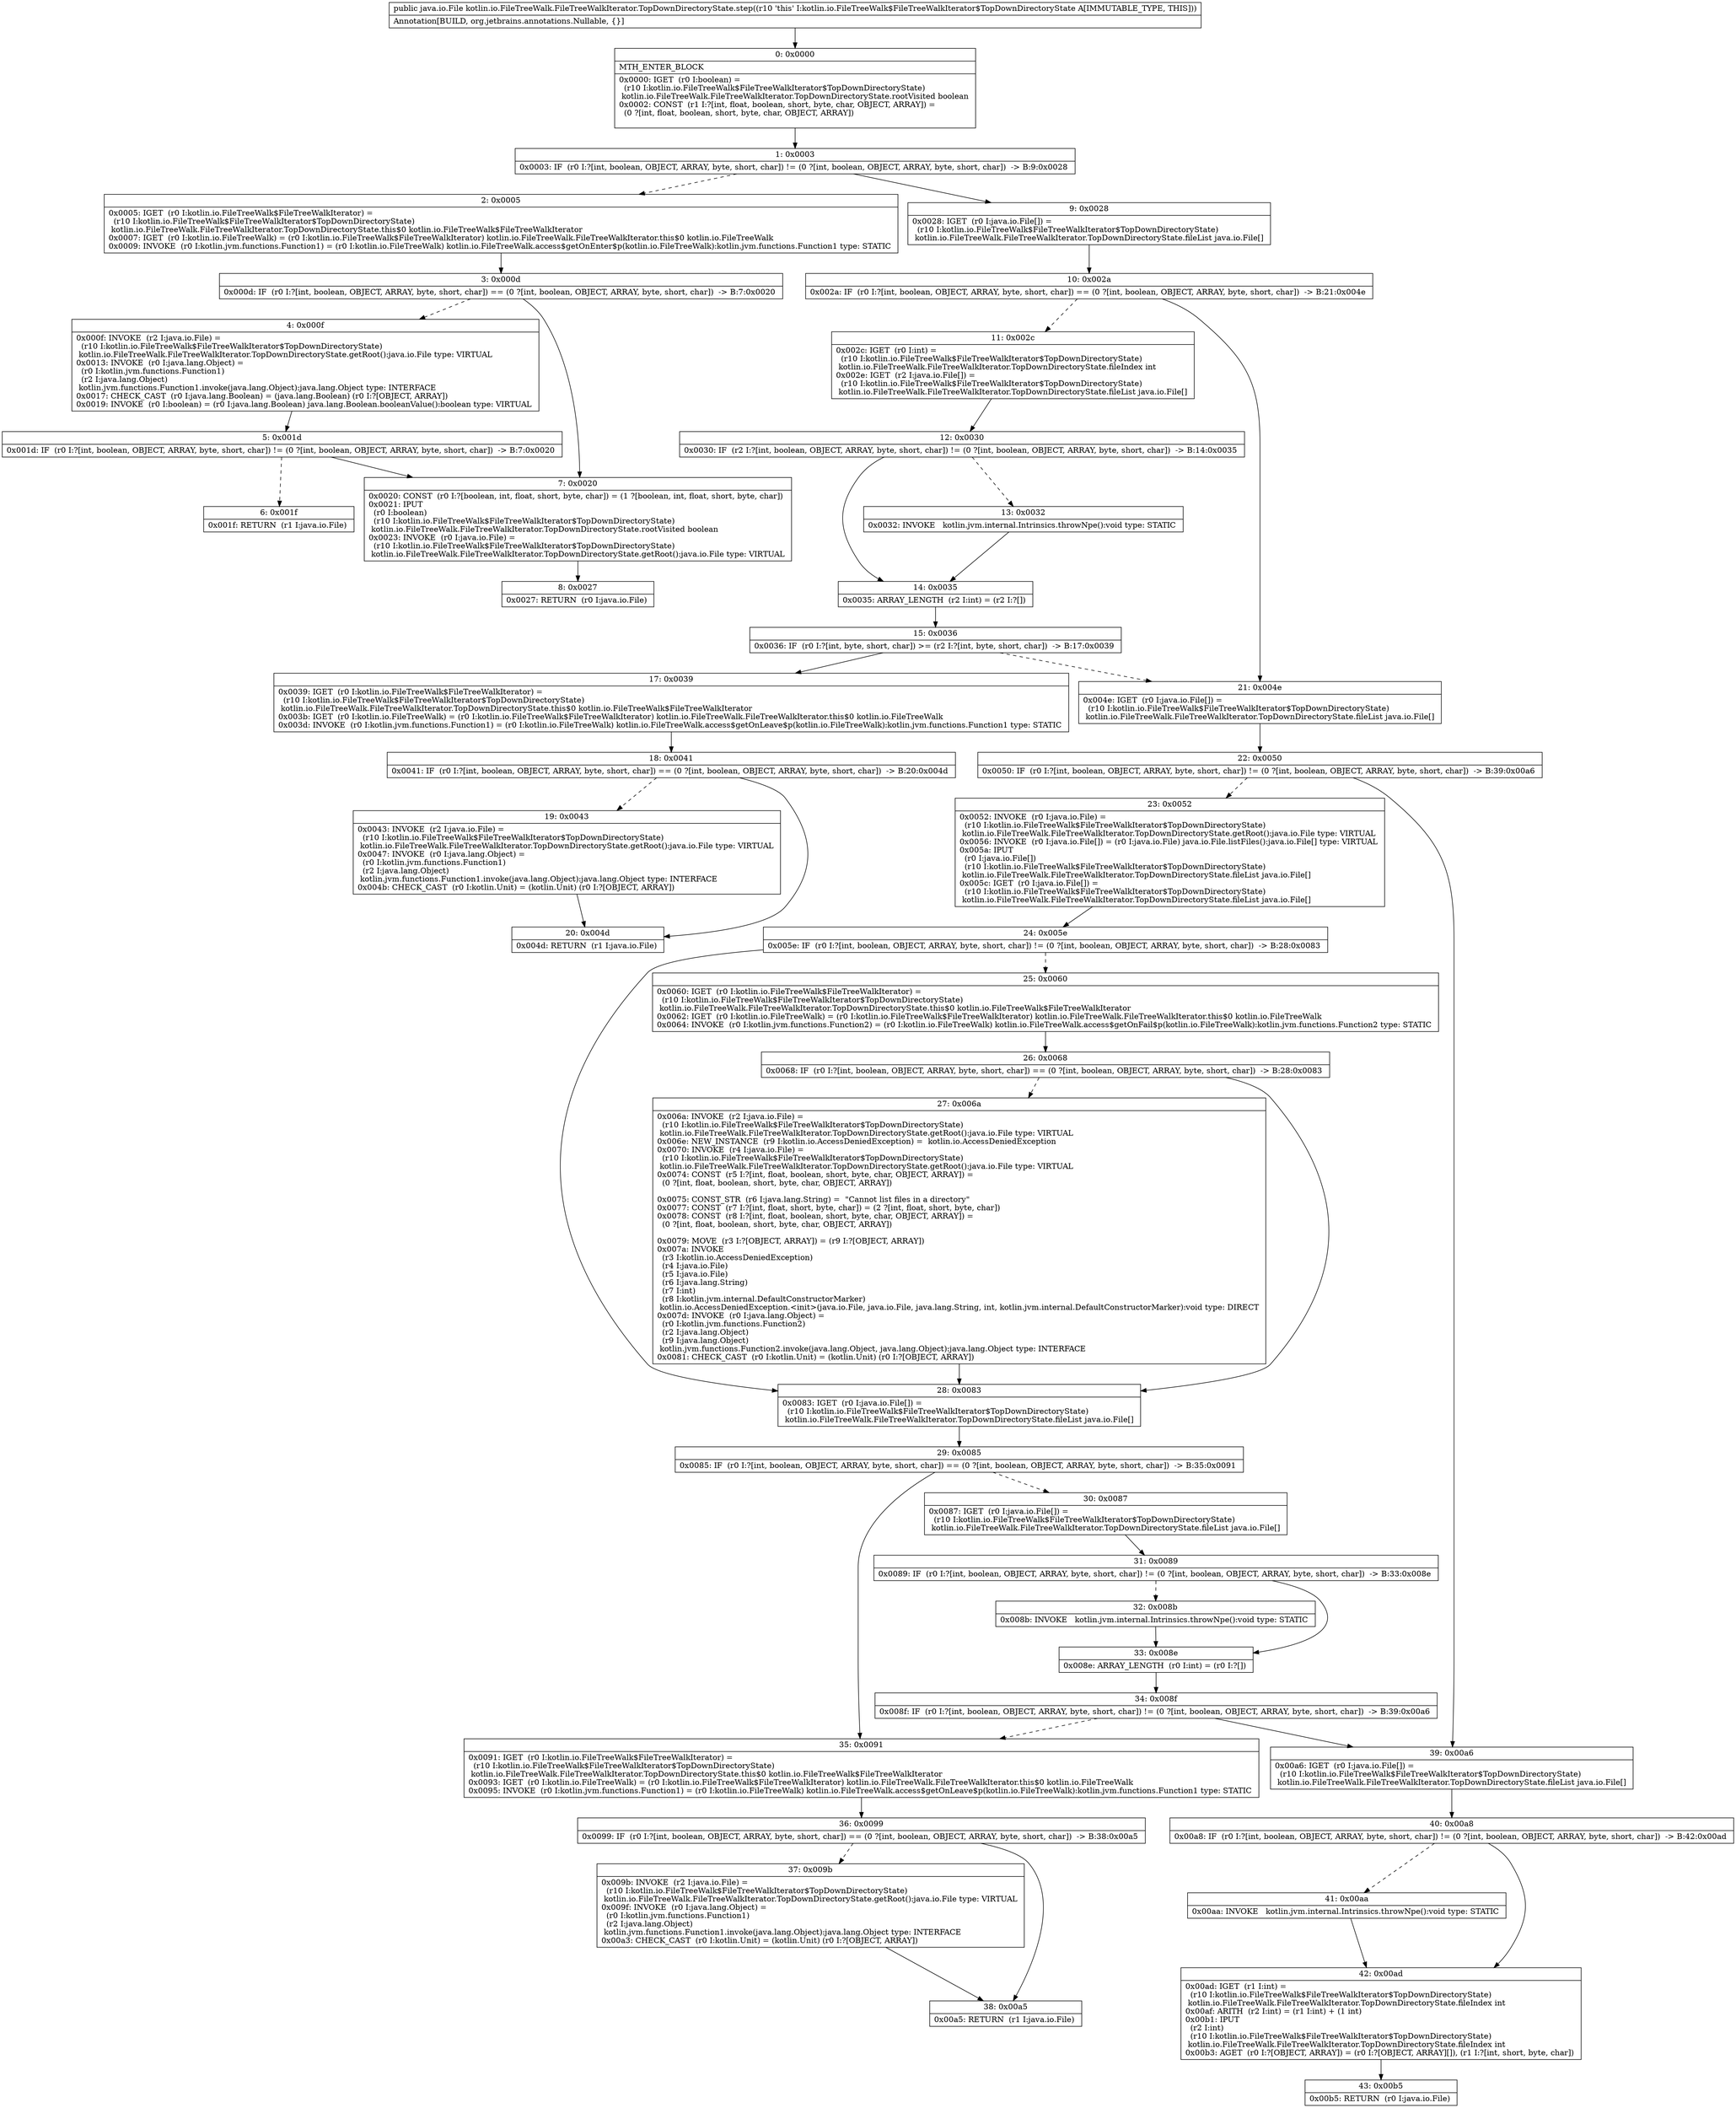digraph "CFG forkotlin.io.FileTreeWalk.FileTreeWalkIterator.TopDownDirectoryState.step()Ljava\/io\/File;" {
Node_0 [shape=record,label="{0\:\ 0x0000|MTH_ENTER_BLOCK\l|0x0000: IGET  (r0 I:boolean) = \l  (r10 I:kotlin.io.FileTreeWalk$FileTreeWalkIterator$TopDownDirectoryState)\l kotlin.io.FileTreeWalk.FileTreeWalkIterator.TopDownDirectoryState.rootVisited boolean \l0x0002: CONST  (r1 I:?[int, float, boolean, short, byte, char, OBJECT, ARRAY]) = \l  (0 ?[int, float, boolean, short, byte, char, OBJECT, ARRAY])\l \l}"];
Node_1 [shape=record,label="{1\:\ 0x0003|0x0003: IF  (r0 I:?[int, boolean, OBJECT, ARRAY, byte, short, char]) != (0 ?[int, boolean, OBJECT, ARRAY, byte, short, char])  \-\> B:9:0x0028 \l}"];
Node_2 [shape=record,label="{2\:\ 0x0005|0x0005: IGET  (r0 I:kotlin.io.FileTreeWalk$FileTreeWalkIterator) = \l  (r10 I:kotlin.io.FileTreeWalk$FileTreeWalkIterator$TopDownDirectoryState)\l kotlin.io.FileTreeWalk.FileTreeWalkIterator.TopDownDirectoryState.this$0 kotlin.io.FileTreeWalk$FileTreeWalkIterator \l0x0007: IGET  (r0 I:kotlin.io.FileTreeWalk) = (r0 I:kotlin.io.FileTreeWalk$FileTreeWalkIterator) kotlin.io.FileTreeWalk.FileTreeWalkIterator.this$0 kotlin.io.FileTreeWalk \l0x0009: INVOKE  (r0 I:kotlin.jvm.functions.Function1) = (r0 I:kotlin.io.FileTreeWalk) kotlin.io.FileTreeWalk.access$getOnEnter$p(kotlin.io.FileTreeWalk):kotlin.jvm.functions.Function1 type: STATIC \l}"];
Node_3 [shape=record,label="{3\:\ 0x000d|0x000d: IF  (r0 I:?[int, boolean, OBJECT, ARRAY, byte, short, char]) == (0 ?[int, boolean, OBJECT, ARRAY, byte, short, char])  \-\> B:7:0x0020 \l}"];
Node_4 [shape=record,label="{4\:\ 0x000f|0x000f: INVOKE  (r2 I:java.io.File) = \l  (r10 I:kotlin.io.FileTreeWalk$FileTreeWalkIterator$TopDownDirectoryState)\l kotlin.io.FileTreeWalk.FileTreeWalkIterator.TopDownDirectoryState.getRoot():java.io.File type: VIRTUAL \l0x0013: INVOKE  (r0 I:java.lang.Object) = \l  (r0 I:kotlin.jvm.functions.Function1)\l  (r2 I:java.lang.Object)\l kotlin.jvm.functions.Function1.invoke(java.lang.Object):java.lang.Object type: INTERFACE \l0x0017: CHECK_CAST  (r0 I:java.lang.Boolean) = (java.lang.Boolean) (r0 I:?[OBJECT, ARRAY]) \l0x0019: INVOKE  (r0 I:boolean) = (r0 I:java.lang.Boolean) java.lang.Boolean.booleanValue():boolean type: VIRTUAL \l}"];
Node_5 [shape=record,label="{5\:\ 0x001d|0x001d: IF  (r0 I:?[int, boolean, OBJECT, ARRAY, byte, short, char]) != (0 ?[int, boolean, OBJECT, ARRAY, byte, short, char])  \-\> B:7:0x0020 \l}"];
Node_6 [shape=record,label="{6\:\ 0x001f|0x001f: RETURN  (r1 I:java.io.File) \l}"];
Node_7 [shape=record,label="{7\:\ 0x0020|0x0020: CONST  (r0 I:?[boolean, int, float, short, byte, char]) = (1 ?[boolean, int, float, short, byte, char]) \l0x0021: IPUT  \l  (r0 I:boolean)\l  (r10 I:kotlin.io.FileTreeWalk$FileTreeWalkIterator$TopDownDirectoryState)\l kotlin.io.FileTreeWalk.FileTreeWalkIterator.TopDownDirectoryState.rootVisited boolean \l0x0023: INVOKE  (r0 I:java.io.File) = \l  (r10 I:kotlin.io.FileTreeWalk$FileTreeWalkIterator$TopDownDirectoryState)\l kotlin.io.FileTreeWalk.FileTreeWalkIterator.TopDownDirectoryState.getRoot():java.io.File type: VIRTUAL \l}"];
Node_8 [shape=record,label="{8\:\ 0x0027|0x0027: RETURN  (r0 I:java.io.File) \l}"];
Node_9 [shape=record,label="{9\:\ 0x0028|0x0028: IGET  (r0 I:java.io.File[]) = \l  (r10 I:kotlin.io.FileTreeWalk$FileTreeWalkIterator$TopDownDirectoryState)\l kotlin.io.FileTreeWalk.FileTreeWalkIterator.TopDownDirectoryState.fileList java.io.File[] \l}"];
Node_10 [shape=record,label="{10\:\ 0x002a|0x002a: IF  (r0 I:?[int, boolean, OBJECT, ARRAY, byte, short, char]) == (0 ?[int, boolean, OBJECT, ARRAY, byte, short, char])  \-\> B:21:0x004e \l}"];
Node_11 [shape=record,label="{11\:\ 0x002c|0x002c: IGET  (r0 I:int) = \l  (r10 I:kotlin.io.FileTreeWalk$FileTreeWalkIterator$TopDownDirectoryState)\l kotlin.io.FileTreeWalk.FileTreeWalkIterator.TopDownDirectoryState.fileIndex int \l0x002e: IGET  (r2 I:java.io.File[]) = \l  (r10 I:kotlin.io.FileTreeWalk$FileTreeWalkIterator$TopDownDirectoryState)\l kotlin.io.FileTreeWalk.FileTreeWalkIterator.TopDownDirectoryState.fileList java.io.File[] \l}"];
Node_12 [shape=record,label="{12\:\ 0x0030|0x0030: IF  (r2 I:?[int, boolean, OBJECT, ARRAY, byte, short, char]) != (0 ?[int, boolean, OBJECT, ARRAY, byte, short, char])  \-\> B:14:0x0035 \l}"];
Node_13 [shape=record,label="{13\:\ 0x0032|0x0032: INVOKE   kotlin.jvm.internal.Intrinsics.throwNpe():void type: STATIC \l}"];
Node_14 [shape=record,label="{14\:\ 0x0035|0x0035: ARRAY_LENGTH  (r2 I:int) = (r2 I:?[]) \l}"];
Node_15 [shape=record,label="{15\:\ 0x0036|0x0036: IF  (r0 I:?[int, byte, short, char]) \>= (r2 I:?[int, byte, short, char])  \-\> B:17:0x0039 \l}"];
Node_17 [shape=record,label="{17\:\ 0x0039|0x0039: IGET  (r0 I:kotlin.io.FileTreeWalk$FileTreeWalkIterator) = \l  (r10 I:kotlin.io.FileTreeWalk$FileTreeWalkIterator$TopDownDirectoryState)\l kotlin.io.FileTreeWalk.FileTreeWalkIterator.TopDownDirectoryState.this$0 kotlin.io.FileTreeWalk$FileTreeWalkIterator \l0x003b: IGET  (r0 I:kotlin.io.FileTreeWalk) = (r0 I:kotlin.io.FileTreeWalk$FileTreeWalkIterator) kotlin.io.FileTreeWalk.FileTreeWalkIterator.this$0 kotlin.io.FileTreeWalk \l0x003d: INVOKE  (r0 I:kotlin.jvm.functions.Function1) = (r0 I:kotlin.io.FileTreeWalk) kotlin.io.FileTreeWalk.access$getOnLeave$p(kotlin.io.FileTreeWalk):kotlin.jvm.functions.Function1 type: STATIC \l}"];
Node_18 [shape=record,label="{18\:\ 0x0041|0x0041: IF  (r0 I:?[int, boolean, OBJECT, ARRAY, byte, short, char]) == (0 ?[int, boolean, OBJECT, ARRAY, byte, short, char])  \-\> B:20:0x004d \l}"];
Node_19 [shape=record,label="{19\:\ 0x0043|0x0043: INVOKE  (r2 I:java.io.File) = \l  (r10 I:kotlin.io.FileTreeWalk$FileTreeWalkIterator$TopDownDirectoryState)\l kotlin.io.FileTreeWalk.FileTreeWalkIterator.TopDownDirectoryState.getRoot():java.io.File type: VIRTUAL \l0x0047: INVOKE  (r0 I:java.lang.Object) = \l  (r0 I:kotlin.jvm.functions.Function1)\l  (r2 I:java.lang.Object)\l kotlin.jvm.functions.Function1.invoke(java.lang.Object):java.lang.Object type: INTERFACE \l0x004b: CHECK_CAST  (r0 I:kotlin.Unit) = (kotlin.Unit) (r0 I:?[OBJECT, ARRAY]) \l}"];
Node_20 [shape=record,label="{20\:\ 0x004d|0x004d: RETURN  (r1 I:java.io.File) \l}"];
Node_21 [shape=record,label="{21\:\ 0x004e|0x004e: IGET  (r0 I:java.io.File[]) = \l  (r10 I:kotlin.io.FileTreeWalk$FileTreeWalkIterator$TopDownDirectoryState)\l kotlin.io.FileTreeWalk.FileTreeWalkIterator.TopDownDirectoryState.fileList java.io.File[] \l}"];
Node_22 [shape=record,label="{22\:\ 0x0050|0x0050: IF  (r0 I:?[int, boolean, OBJECT, ARRAY, byte, short, char]) != (0 ?[int, boolean, OBJECT, ARRAY, byte, short, char])  \-\> B:39:0x00a6 \l}"];
Node_23 [shape=record,label="{23\:\ 0x0052|0x0052: INVOKE  (r0 I:java.io.File) = \l  (r10 I:kotlin.io.FileTreeWalk$FileTreeWalkIterator$TopDownDirectoryState)\l kotlin.io.FileTreeWalk.FileTreeWalkIterator.TopDownDirectoryState.getRoot():java.io.File type: VIRTUAL \l0x0056: INVOKE  (r0 I:java.io.File[]) = (r0 I:java.io.File) java.io.File.listFiles():java.io.File[] type: VIRTUAL \l0x005a: IPUT  \l  (r0 I:java.io.File[])\l  (r10 I:kotlin.io.FileTreeWalk$FileTreeWalkIterator$TopDownDirectoryState)\l kotlin.io.FileTreeWalk.FileTreeWalkIterator.TopDownDirectoryState.fileList java.io.File[] \l0x005c: IGET  (r0 I:java.io.File[]) = \l  (r10 I:kotlin.io.FileTreeWalk$FileTreeWalkIterator$TopDownDirectoryState)\l kotlin.io.FileTreeWalk.FileTreeWalkIterator.TopDownDirectoryState.fileList java.io.File[] \l}"];
Node_24 [shape=record,label="{24\:\ 0x005e|0x005e: IF  (r0 I:?[int, boolean, OBJECT, ARRAY, byte, short, char]) != (0 ?[int, boolean, OBJECT, ARRAY, byte, short, char])  \-\> B:28:0x0083 \l}"];
Node_25 [shape=record,label="{25\:\ 0x0060|0x0060: IGET  (r0 I:kotlin.io.FileTreeWalk$FileTreeWalkIterator) = \l  (r10 I:kotlin.io.FileTreeWalk$FileTreeWalkIterator$TopDownDirectoryState)\l kotlin.io.FileTreeWalk.FileTreeWalkIterator.TopDownDirectoryState.this$0 kotlin.io.FileTreeWalk$FileTreeWalkIterator \l0x0062: IGET  (r0 I:kotlin.io.FileTreeWalk) = (r0 I:kotlin.io.FileTreeWalk$FileTreeWalkIterator) kotlin.io.FileTreeWalk.FileTreeWalkIterator.this$0 kotlin.io.FileTreeWalk \l0x0064: INVOKE  (r0 I:kotlin.jvm.functions.Function2) = (r0 I:kotlin.io.FileTreeWalk) kotlin.io.FileTreeWalk.access$getOnFail$p(kotlin.io.FileTreeWalk):kotlin.jvm.functions.Function2 type: STATIC \l}"];
Node_26 [shape=record,label="{26\:\ 0x0068|0x0068: IF  (r0 I:?[int, boolean, OBJECT, ARRAY, byte, short, char]) == (0 ?[int, boolean, OBJECT, ARRAY, byte, short, char])  \-\> B:28:0x0083 \l}"];
Node_27 [shape=record,label="{27\:\ 0x006a|0x006a: INVOKE  (r2 I:java.io.File) = \l  (r10 I:kotlin.io.FileTreeWalk$FileTreeWalkIterator$TopDownDirectoryState)\l kotlin.io.FileTreeWalk.FileTreeWalkIterator.TopDownDirectoryState.getRoot():java.io.File type: VIRTUAL \l0x006e: NEW_INSTANCE  (r9 I:kotlin.io.AccessDeniedException) =  kotlin.io.AccessDeniedException \l0x0070: INVOKE  (r4 I:java.io.File) = \l  (r10 I:kotlin.io.FileTreeWalk$FileTreeWalkIterator$TopDownDirectoryState)\l kotlin.io.FileTreeWalk.FileTreeWalkIterator.TopDownDirectoryState.getRoot():java.io.File type: VIRTUAL \l0x0074: CONST  (r5 I:?[int, float, boolean, short, byte, char, OBJECT, ARRAY]) = \l  (0 ?[int, float, boolean, short, byte, char, OBJECT, ARRAY])\l \l0x0075: CONST_STR  (r6 I:java.lang.String) =  \"Cannot list files in a directory\" \l0x0077: CONST  (r7 I:?[int, float, short, byte, char]) = (2 ?[int, float, short, byte, char]) \l0x0078: CONST  (r8 I:?[int, float, boolean, short, byte, char, OBJECT, ARRAY]) = \l  (0 ?[int, float, boolean, short, byte, char, OBJECT, ARRAY])\l \l0x0079: MOVE  (r3 I:?[OBJECT, ARRAY]) = (r9 I:?[OBJECT, ARRAY]) \l0x007a: INVOKE  \l  (r3 I:kotlin.io.AccessDeniedException)\l  (r4 I:java.io.File)\l  (r5 I:java.io.File)\l  (r6 I:java.lang.String)\l  (r7 I:int)\l  (r8 I:kotlin.jvm.internal.DefaultConstructorMarker)\l kotlin.io.AccessDeniedException.\<init\>(java.io.File, java.io.File, java.lang.String, int, kotlin.jvm.internal.DefaultConstructorMarker):void type: DIRECT \l0x007d: INVOKE  (r0 I:java.lang.Object) = \l  (r0 I:kotlin.jvm.functions.Function2)\l  (r2 I:java.lang.Object)\l  (r9 I:java.lang.Object)\l kotlin.jvm.functions.Function2.invoke(java.lang.Object, java.lang.Object):java.lang.Object type: INTERFACE \l0x0081: CHECK_CAST  (r0 I:kotlin.Unit) = (kotlin.Unit) (r0 I:?[OBJECT, ARRAY]) \l}"];
Node_28 [shape=record,label="{28\:\ 0x0083|0x0083: IGET  (r0 I:java.io.File[]) = \l  (r10 I:kotlin.io.FileTreeWalk$FileTreeWalkIterator$TopDownDirectoryState)\l kotlin.io.FileTreeWalk.FileTreeWalkIterator.TopDownDirectoryState.fileList java.io.File[] \l}"];
Node_29 [shape=record,label="{29\:\ 0x0085|0x0085: IF  (r0 I:?[int, boolean, OBJECT, ARRAY, byte, short, char]) == (0 ?[int, boolean, OBJECT, ARRAY, byte, short, char])  \-\> B:35:0x0091 \l}"];
Node_30 [shape=record,label="{30\:\ 0x0087|0x0087: IGET  (r0 I:java.io.File[]) = \l  (r10 I:kotlin.io.FileTreeWalk$FileTreeWalkIterator$TopDownDirectoryState)\l kotlin.io.FileTreeWalk.FileTreeWalkIterator.TopDownDirectoryState.fileList java.io.File[] \l}"];
Node_31 [shape=record,label="{31\:\ 0x0089|0x0089: IF  (r0 I:?[int, boolean, OBJECT, ARRAY, byte, short, char]) != (0 ?[int, boolean, OBJECT, ARRAY, byte, short, char])  \-\> B:33:0x008e \l}"];
Node_32 [shape=record,label="{32\:\ 0x008b|0x008b: INVOKE   kotlin.jvm.internal.Intrinsics.throwNpe():void type: STATIC \l}"];
Node_33 [shape=record,label="{33\:\ 0x008e|0x008e: ARRAY_LENGTH  (r0 I:int) = (r0 I:?[]) \l}"];
Node_34 [shape=record,label="{34\:\ 0x008f|0x008f: IF  (r0 I:?[int, boolean, OBJECT, ARRAY, byte, short, char]) != (0 ?[int, boolean, OBJECT, ARRAY, byte, short, char])  \-\> B:39:0x00a6 \l}"];
Node_35 [shape=record,label="{35\:\ 0x0091|0x0091: IGET  (r0 I:kotlin.io.FileTreeWalk$FileTreeWalkIterator) = \l  (r10 I:kotlin.io.FileTreeWalk$FileTreeWalkIterator$TopDownDirectoryState)\l kotlin.io.FileTreeWalk.FileTreeWalkIterator.TopDownDirectoryState.this$0 kotlin.io.FileTreeWalk$FileTreeWalkIterator \l0x0093: IGET  (r0 I:kotlin.io.FileTreeWalk) = (r0 I:kotlin.io.FileTreeWalk$FileTreeWalkIterator) kotlin.io.FileTreeWalk.FileTreeWalkIterator.this$0 kotlin.io.FileTreeWalk \l0x0095: INVOKE  (r0 I:kotlin.jvm.functions.Function1) = (r0 I:kotlin.io.FileTreeWalk) kotlin.io.FileTreeWalk.access$getOnLeave$p(kotlin.io.FileTreeWalk):kotlin.jvm.functions.Function1 type: STATIC \l}"];
Node_36 [shape=record,label="{36\:\ 0x0099|0x0099: IF  (r0 I:?[int, boolean, OBJECT, ARRAY, byte, short, char]) == (0 ?[int, boolean, OBJECT, ARRAY, byte, short, char])  \-\> B:38:0x00a5 \l}"];
Node_37 [shape=record,label="{37\:\ 0x009b|0x009b: INVOKE  (r2 I:java.io.File) = \l  (r10 I:kotlin.io.FileTreeWalk$FileTreeWalkIterator$TopDownDirectoryState)\l kotlin.io.FileTreeWalk.FileTreeWalkIterator.TopDownDirectoryState.getRoot():java.io.File type: VIRTUAL \l0x009f: INVOKE  (r0 I:java.lang.Object) = \l  (r0 I:kotlin.jvm.functions.Function1)\l  (r2 I:java.lang.Object)\l kotlin.jvm.functions.Function1.invoke(java.lang.Object):java.lang.Object type: INTERFACE \l0x00a3: CHECK_CAST  (r0 I:kotlin.Unit) = (kotlin.Unit) (r0 I:?[OBJECT, ARRAY]) \l}"];
Node_38 [shape=record,label="{38\:\ 0x00a5|0x00a5: RETURN  (r1 I:java.io.File) \l}"];
Node_39 [shape=record,label="{39\:\ 0x00a6|0x00a6: IGET  (r0 I:java.io.File[]) = \l  (r10 I:kotlin.io.FileTreeWalk$FileTreeWalkIterator$TopDownDirectoryState)\l kotlin.io.FileTreeWalk.FileTreeWalkIterator.TopDownDirectoryState.fileList java.io.File[] \l}"];
Node_40 [shape=record,label="{40\:\ 0x00a8|0x00a8: IF  (r0 I:?[int, boolean, OBJECT, ARRAY, byte, short, char]) != (0 ?[int, boolean, OBJECT, ARRAY, byte, short, char])  \-\> B:42:0x00ad \l}"];
Node_41 [shape=record,label="{41\:\ 0x00aa|0x00aa: INVOKE   kotlin.jvm.internal.Intrinsics.throwNpe():void type: STATIC \l}"];
Node_42 [shape=record,label="{42\:\ 0x00ad|0x00ad: IGET  (r1 I:int) = \l  (r10 I:kotlin.io.FileTreeWalk$FileTreeWalkIterator$TopDownDirectoryState)\l kotlin.io.FileTreeWalk.FileTreeWalkIterator.TopDownDirectoryState.fileIndex int \l0x00af: ARITH  (r2 I:int) = (r1 I:int) + (1 int) \l0x00b1: IPUT  \l  (r2 I:int)\l  (r10 I:kotlin.io.FileTreeWalk$FileTreeWalkIterator$TopDownDirectoryState)\l kotlin.io.FileTreeWalk.FileTreeWalkIterator.TopDownDirectoryState.fileIndex int \l0x00b3: AGET  (r0 I:?[OBJECT, ARRAY]) = (r0 I:?[OBJECT, ARRAY][]), (r1 I:?[int, short, byte, char]) \l}"];
Node_43 [shape=record,label="{43\:\ 0x00b5|0x00b5: RETURN  (r0 I:java.io.File) \l}"];
MethodNode[shape=record,label="{public java.io.File kotlin.io.FileTreeWalk.FileTreeWalkIterator.TopDownDirectoryState.step((r10 'this' I:kotlin.io.FileTreeWalk$FileTreeWalkIterator$TopDownDirectoryState A[IMMUTABLE_TYPE, THIS]))  | Annotation[BUILD, org.jetbrains.annotations.Nullable, \{\}]\l}"];
MethodNode -> Node_0;
Node_0 -> Node_1;
Node_1 -> Node_2[style=dashed];
Node_1 -> Node_9;
Node_2 -> Node_3;
Node_3 -> Node_4[style=dashed];
Node_3 -> Node_7;
Node_4 -> Node_5;
Node_5 -> Node_6[style=dashed];
Node_5 -> Node_7;
Node_7 -> Node_8;
Node_9 -> Node_10;
Node_10 -> Node_11[style=dashed];
Node_10 -> Node_21;
Node_11 -> Node_12;
Node_12 -> Node_13[style=dashed];
Node_12 -> Node_14;
Node_13 -> Node_14;
Node_14 -> Node_15;
Node_15 -> Node_17;
Node_15 -> Node_21[style=dashed];
Node_17 -> Node_18;
Node_18 -> Node_19[style=dashed];
Node_18 -> Node_20;
Node_19 -> Node_20;
Node_21 -> Node_22;
Node_22 -> Node_23[style=dashed];
Node_22 -> Node_39;
Node_23 -> Node_24;
Node_24 -> Node_25[style=dashed];
Node_24 -> Node_28;
Node_25 -> Node_26;
Node_26 -> Node_27[style=dashed];
Node_26 -> Node_28;
Node_27 -> Node_28;
Node_28 -> Node_29;
Node_29 -> Node_30[style=dashed];
Node_29 -> Node_35;
Node_30 -> Node_31;
Node_31 -> Node_32[style=dashed];
Node_31 -> Node_33;
Node_32 -> Node_33;
Node_33 -> Node_34;
Node_34 -> Node_35[style=dashed];
Node_34 -> Node_39;
Node_35 -> Node_36;
Node_36 -> Node_37[style=dashed];
Node_36 -> Node_38;
Node_37 -> Node_38;
Node_39 -> Node_40;
Node_40 -> Node_41[style=dashed];
Node_40 -> Node_42;
Node_41 -> Node_42;
Node_42 -> Node_43;
}

